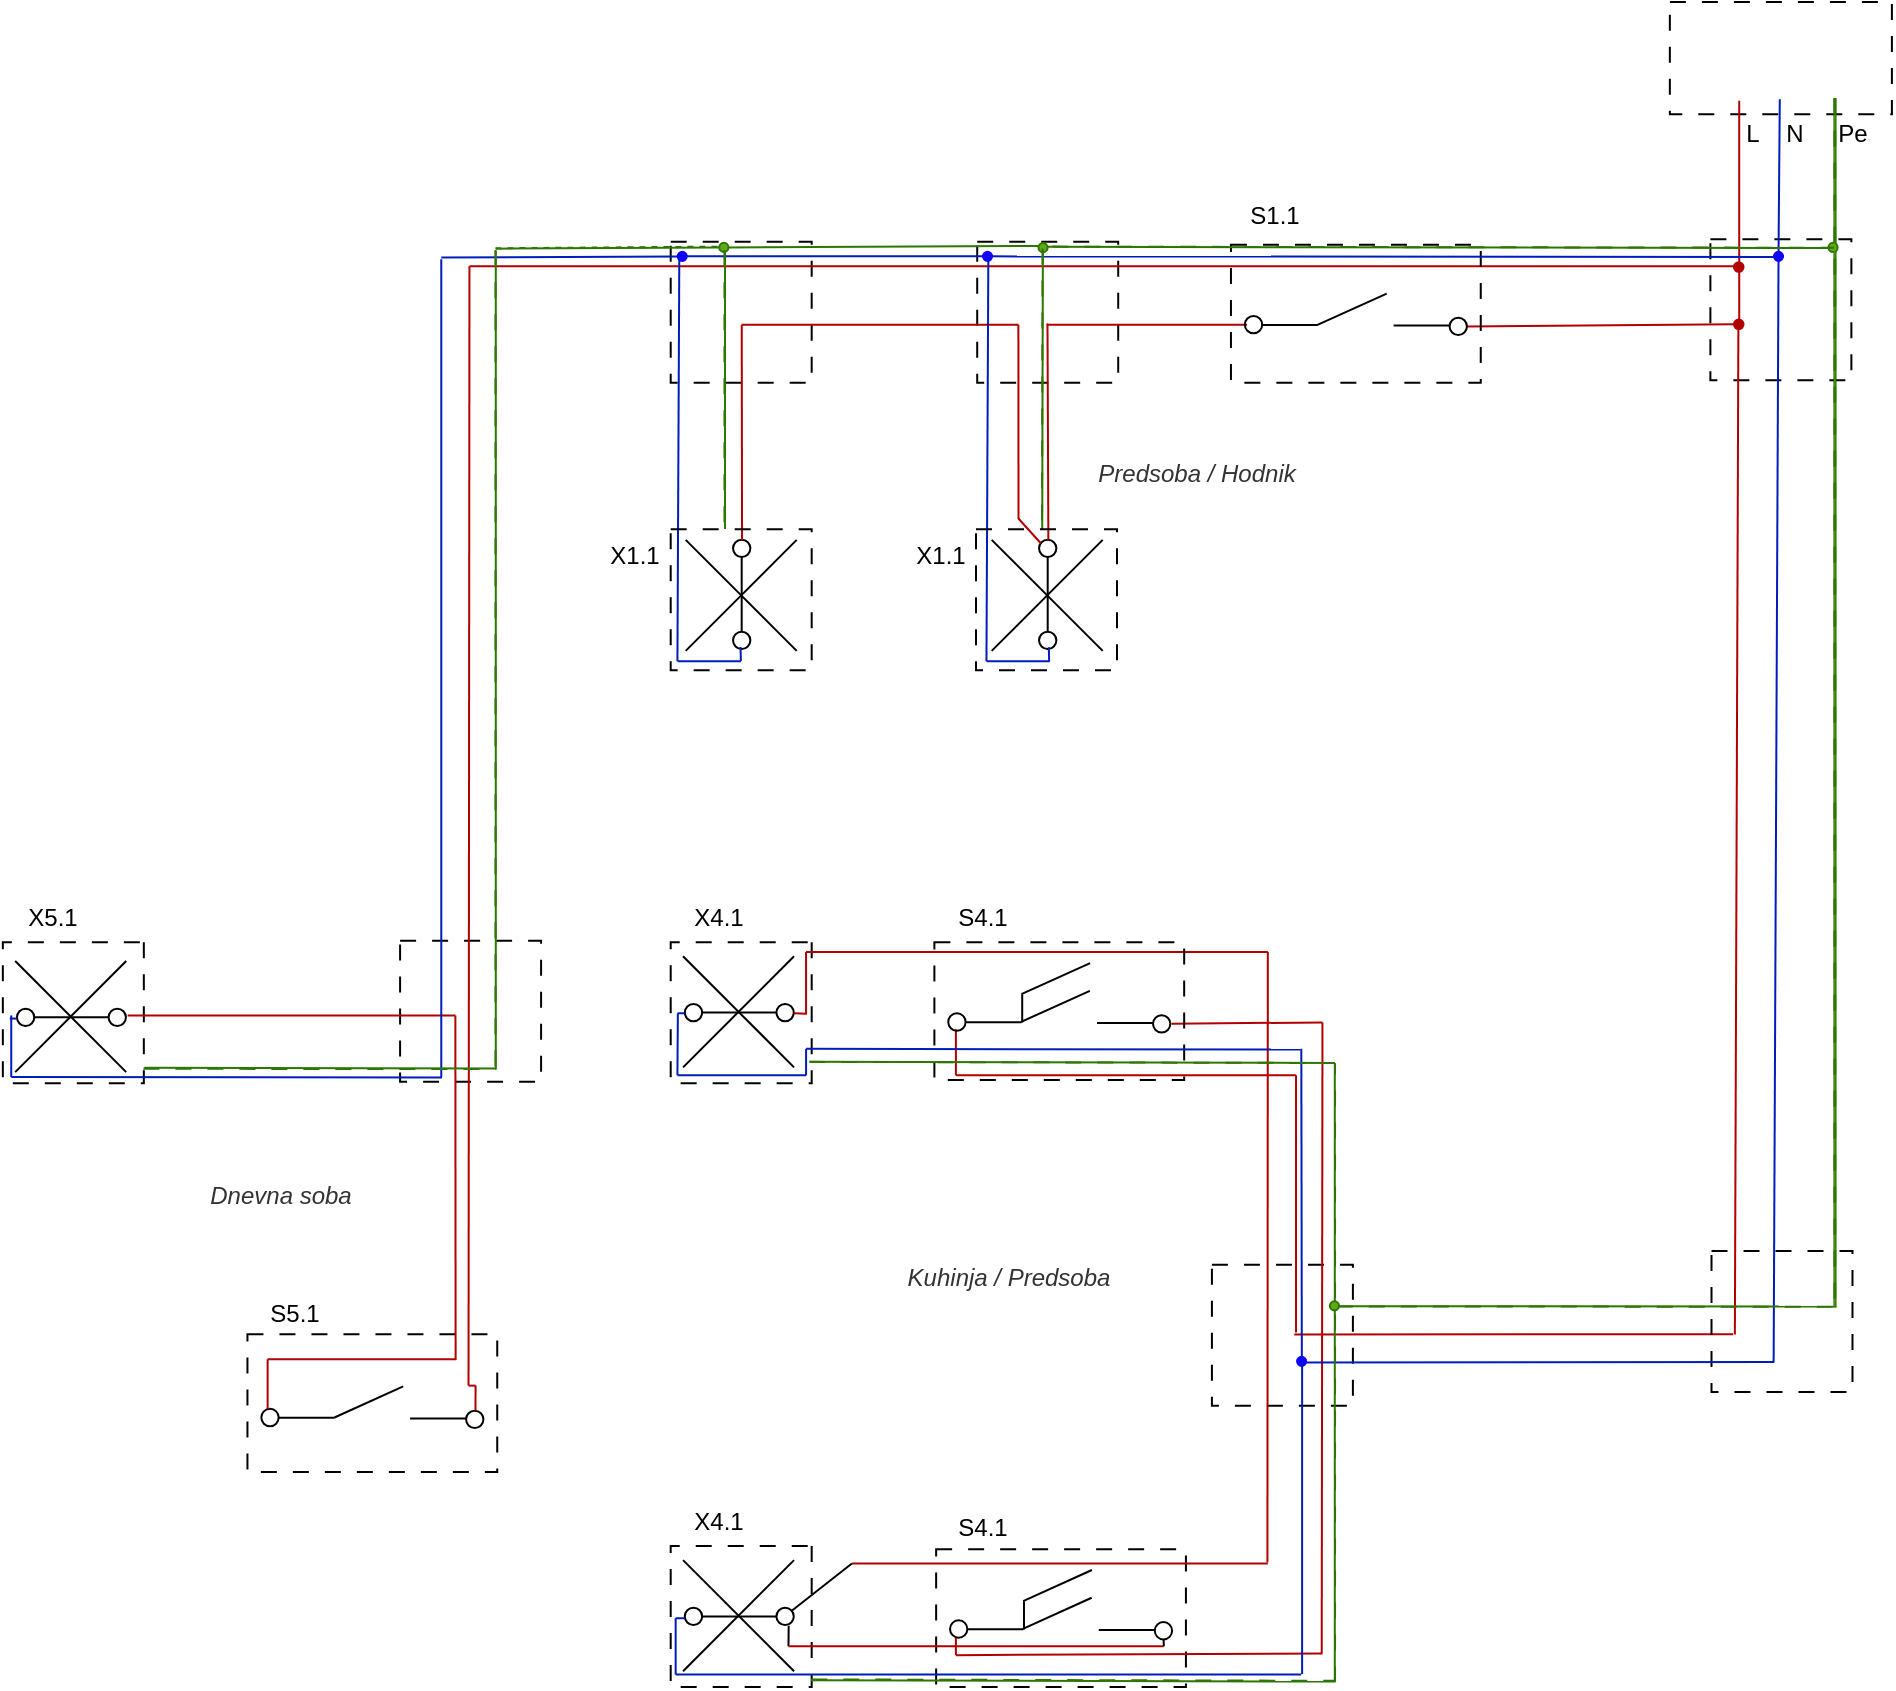 <mxfile version="26.0.15">
  <diagram name="Page-1" id="tku49OuCzhKwU1QaGcV9">
    <mxGraphModel dx="1106" dy="1225" grid="1" gridSize="3.937" guides="0" tooltips="1" connect="0" arrows="0" fold="1" page="1" pageScale="1" pageWidth="1100" pageHeight="850" math="0" shadow="0">
      <root>
        <mxCell id="0" />
        <mxCell id="1" parent="0" />
        <mxCell id="Q0ToRFjNjxQhwUI0wwYR-60" value="" style="group" vertex="1" connectable="0" parent="1">
          <mxGeometry x="1174.42" width="944.53" height="842.52" as="geometry" />
        </mxCell>
        <mxCell id="Q0ToRFjNjxQhwUI0wwYR-53" value="" style="group;fillColor=#60a917;fontColor=#ffffff;strokeColor=#2D7600;" vertex="1" connectable="0" parent="Q0ToRFjNjxQhwUI0wwYR-60">
          <mxGeometry x="915.892" y="48.573" width="0.349" height="603.526" as="geometry" />
        </mxCell>
        <mxCell id="hcu42MWMu21QGXRU8vSe-12" value="" style="whiteSpace=wrap;html=1;aspect=fixed;fillColor=none;dashed=1;dashPattern=8 8;" parent="Q0ToRFjNjxQhwUI0wwYR-60" vertex="1">
          <mxGeometry x="333.931" y="119.856" width="70.496" height="70.496" as="geometry" />
        </mxCell>
        <mxCell id="UphWNJ7Wmb9yZihCptqu-69" value="&lt;font&gt;&lt;i style=&quot;&quot;&gt;Predsoba / Hodnik&lt;/i&gt;&lt;/font&gt;" style="text;html=1;align=center;verticalAlign=middle;resizable=0;points=[];autosize=1;shadow=0;fillColor=none;fontColor=#333333;strokeColor=none;opacity=0;strokeOpacity=100;" parent="Q0ToRFjNjxQhwUI0wwYR-60" vertex="1">
          <mxGeometry x="535.152" y="222.037" width="122.047" height="27.559" as="geometry" />
        </mxCell>
        <mxCell id="UphWNJ7Wmb9yZihCptqu-70" value="&lt;i&gt;Kuhinja / Predsoba&lt;/i&gt;" style="text;html=1;align=center;verticalAlign=middle;resizable=0;points=[];autosize=1;shadow=0;fillColor=none;fontColor=#333333;strokeColor=none;opacity=0;strokeOpacity=100;" parent="Q0ToRFjNjxQhwUI0wwYR-60" vertex="1">
          <mxGeometry x="441.478" y="624.472" width="122.047" height="27.559" as="geometry" />
        </mxCell>
        <mxCell id="UphWNJ7Wmb9yZihCptqu-73" value="&lt;font&gt;&lt;i style=&quot;&quot;&gt;Dnevna soba&lt;/i&gt;&lt;/font&gt;" style="text;html=1;align=center;verticalAlign=middle;resizable=0;points=[];autosize=1;shadow=0;fillColor=none;fontColor=#333333;strokeColor=none;opacity=0;strokeOpacity=100;" parent="Q0ToRFjNjxQhwUI0wwYR-60" vertex="1">
          <mxGeometry x="91.086" y="582.845" width="94.488" height="27.559" as="geometry" />
        </mxCell>
        <mxCell id="UphWNJ7Wmb9yZihCptqu-76" value="X1.1" style="text;html=1;align=center;verticalAlign=middle;resizable=0;points=[];autosize=1;strokeColor=none;fillColor=none;" parent="Q0ToRFjNjxQhwUI0wwYR-60" vertex="1">
          <mxGeometry x="444.953" y="263.67" width="47.244" height="27.559" as="geometry" />
        </mxCell>
        <mxCell id="UphWNJ7Wmb9yZihCptqu-77" value="X1.1" style="text;html=1;align=center;verticalAlign=middle;resizable=0;points=[];autosize=1;strokeColor=none;fillColor=none;" parent="Q0ToRFjNjxQhwUI0wwYR-60" vertex="1">
          <mxGeometry x="292.3" y="263.668" width="47.244" height="27.559" as="geometry" />
        </mxCell>
        <mxCell id="UphWNJ7Wmb9yZihCptqu-81" value="S1.1" style="text;html=1;align=center;verticalAlign=middle;resizable=0;points=[];autosize=1;strokeColor=none;fillColor=none;" parent="Q0ToRFjNjxQhwUI0wwYR-60" vertex="1">
          <mxGeometry x="611.477" y="93.676" width="47.244" height="27.559" as="geometry" />
        </mxCell>
        <mxCell id="UphWNJ7Wmb9yZihCptqu-96" value="S4.1" style="text;html=1;align=center;verticalAlign=middle;resizable=0;points=[];autosize=1;strokeColor=none;fillColor=none;" parent="Q0ToRFjNjxQhwUI0wwYR-60" vertex="1">
          <mxGeometry x="465.763" y="749.372" width="47.244" height="27.559" as="geometry" />
        </mxCell>
        <mxCell id="UphWNJ7Wmb9yZihCptqu-97" value="S4.1" style="text;html=1;align=center;verticalAlign=middle;resizable=0;points=[];autosize=1;strokeColor=none;fillColor=none;" parent="Q0ToRFjNjxQhwUI0wwYR-60" vertex="1">
          <mxGeometry x="465.77" y="444.075" width="47.244" height="27.559" as="geometry" />
        </mxCell>
        <mxCell id="UphWNJ7Wmb9yZihCptqu-99" value="X4.1" style="text;html=1;align=center;verticalAlign=middle;resizable=0;points=[];autosize=1;strokeColor=none;fillColor=none;" parent="Q0ToRFjNjxQhwUI0wwYR-60" vertex="1">
          <mxGeometry x="333.93" y="745.904" width="47.244" height="27.559" as="geometry" />
        </mxCell>
        <mxCell id="UphWNJ7Wmb9yZihCptqu-100" value="S5.1" style="text;html=1;align=center;verticalAlign=middle;resizable=0;points=[];autosize=1;strokeColor=none;fillColor=none;" parent="Q0ToRFjNjxQhwUI0wwYR-60" vertex="1">
          <mxGeometry x="122.307" y="641.822" width="47.244" height="27.559" as="geometry" />
        </mxCell>
        <mxCell id="UphWNJ7Wmb9yZihCptqu-101" value="X5.1" style="text;html=1;align=center;verticalAlign=middle;resizable=0;points=[];autosize=1;strokeColor=none;fillColor=none;" parent="Q0ToRFjNjxQhwUI0wwYR-60" vertex="1">
          <mxGeometry x="0.884" y="444.076" width="47.244" height="27.559" as="geometry" />
        </mxCell>
        <mxCell id="UphWNJ7Wmb9yZihCptqu-102" value="X4.1" style="text;html=1;align=center;verticalAlign=middle;resizable=0;points=[];autosize=1;strokeColor=none;fillColor=none;" parent="Q0ToRFjNjxQhwUI0wwYR-60" vertex="1">
          <mxGeometry x="333.937" y="444.07" width="47.244" height="27.559" as="geometry" />
        </mxCell>
        <mxCell id="hcu42MWMu21QGXRU8vSe-1" value="" style="rounded=0;whiteSpace=wrap;html=1;fillColor=none;dashed=1;dashPattern=8 8;" parent="Q0ToRFjNjxQhwUI0wwYR-60" vertex="1">
          <mxGeometry x="833.507" width="111.023" height="56.168" as="geometry" />
        </mxCell>
        <mxCell id="hcu42MWMu21QGXRU8vSe-2" value="" style="endArrow=none;html=1;rounded=0;fillColor=#e51400;strokeColor=light-dark(#B20000,#FF1200);" parent="Q0ToRFjNjxQhwUI0wwYR-60" edge="1">
          <mxGeometry width="50" height="50" relative="1" as="geometry">
            <mxPoint x="868.2" y="161.966" as="sourcePoint" />
            <mxPoint x="868.192" y="49.409" as="targetPoint" />
          </mxGeometry>
        </mxCell>
        <mxCell id="hcu42MWMu21QGXRU8vSe-5" value="L" style="text;html=1;align=center;verticalAlign=middle;resizable=0;points=[];autosize=1;strokeColor=none;fillColor=none;" parent="Q0ToRFjNjxQhwUI0wwYR-60" vertex="1">
          <mxGeometry x="861.265" y="52.703" width="27.559" height="27.559" as="geometry" />
        </mxCell>
        <mxCell id="hcu42MWMu21QGXRU8vSe-6" value="N" style="text;html=1;align=center;verticalAlign=middle;resizable=0;points=[];autosize=1;strokeColor=none;fillColor=none;" parent="Q0ToRFjNjxQhwUI0wwYR-60" vertex="1">
          <mxGeometry x="879.495" y="52.705" width="31.496" height="27.559" as="geometry" />
        </mxCell>
        <mxCell id="hcu42MWMu21QGXRU8vSe-7" value="Pe" style="text;html=1;align=center;verticalAlign=middle;resizable=0;points=[];autosize=1;strokeColor=none;fillColor=none;" parent="Q0ToRFjNjxQhwUI0wwYR-60" vertex="1">
          <mxGeometry x="907.253" y="52.7" width="35.433" height="27.559" as="geometry" />
        </mxCell>
        <mxCell id="hcu42MWMu21QGXRU8vSe-9" value="" style="whiteSpace=wrap;html=1;aspect=fixed;fillColor=none;dashed=1;dashPattern=8 8;" parent="Q0ToRFjNjxQhwUI0wwYR-60" vertex="1">
          <mxGeometry x="853.775" y="118.672" width="70.496" height="70.496" as="geometry" />
        </mxCell>
        <mxCell id="hcu42MWMu21QGXRU8vSe-18" value="" style="endArrow=none;html=1;rounded=0;" parent="Q0ToRFjNjxQhwUI0wwYR-60" edge="1">
          <mxGeometry width="50" height="50" relative="1" as="geometry">
            <mxPoint x="494.418" y="324.44" as="sourcePoint" />
            <mxPoint x="549.934" y="268.924" as="targetPoint" />
          </mxGeometry>
        </mxCell>
        <mxCell id="hcu42MWMu21QGXRU8vSe-19" value="" style="endArrow=none;html=1;rounded=0;" parent="Q0ToRFjNjxQhwUI0wwYR-60" edge="1">
          <mxGeometry width="50" height="50" relative="1" as="geometry">
            <mxPoint x="549.934" y="324.44" as="sourcePoint" />
            <mxPoint x="494.418" y="268.924" as="targetPoint" />
          </mxGeometry>
        </mxCell>
        <mxCell id="hcu42MWMu21QGXRU8vSe-20" value="" style="endArrow=none;html=1;rounded=0;entryX=0.5;entryY=1;entryDx=0;entryDy=0;exitX=0.5;exitY=0;exitDx=0;exitDy=0;" parent="Q0ToRFjNjxQhwUI0wwYR-60" source="hcu42MWMu21QGXRU8vSe-22" target="hcu42MWMu21QGXRU8vSe-21" edge="1">
          <mxGeometry width="50" height="50" relative="1" as="geometry">
            <mxPoint x="522.617" y="310.341" as="sourcePoint" />
            <mxPoint x="522.617" y="283.023" as="targetPoint" />
          </mxGeometry>
        </mxCell>
        <mxCell id="hcu42MWMu21QGXRU8vSe-21" value="" style="ellipse;whiteSpace=wrap;html=1;aspect=fixed;fillColor=none;" parent="Q0ToRFjNjxQhwUI0wwYR-60" vertex="1">
          <mxGeometry x="518.096" y="268.827" width="8.671" height="8.671" as="geometry" />
        </mxCell>
        <mxCell id="hcu42MWMu21QGXRU8vSe-22" value="" style="ellipse;whiteSpace=wrap;html=1;aspect=fixed;fillColor=none;" parent="Q0ToRFjNjxQhwUI0wwYR-60" vertex="1">
          <mxGeometry x="518.094" y="314.841" width="8.671" height="8.671" as="geometry" />
        </mxCell>
        <mxCell id="hcu42MWMu21QGXRU8vSe-29" value="" style="whiteSpace=wrap;html=1;aspect=fixed;fillColor=none;dashed=1;dashPattern=8 8;" parent="Q0ToRFjNjxQhwUI0wwYR-60" vertex="1">
          <mxGeometry x="487.187" y="119.854" width="70.496" height="70.496" as="geometry" />
        </mxCell>
        <mxCell id="hcu42MWMu21QGXRU8vSe-38" value="" style="whiteSpace=wrap;html=1;aspect=fixed;fillColor=none;dashed=1;dashPattern=8 8;" parent="Q0ToRFjNjxQhwUI0wwYR-60" vertex="1">
          <mxGeometry x="198.629" y="469.332" width="70.496" height="70.496" as="geometry" />
        </mxCell>
        <mxCell id="hcu42MWMu21QGXRU8vSe-45" value="" style="group;rotation=90;" parent="Q0ToRFjNjxQhwUI0wwYR-60" vertex="1" connectable="0">
          <mxGeometry y="472.48" width="70.496" height="70.497" as="geometry" />
        </mxCell>
        <mxCell id="hcu42MWMu21QGXRU8vSe-40" value="" style="endArrow=none;html=1;rounded=0;" parent="hcu42MWMu21QGXRU8vSe-45" edge="1">
          <mxGeometry width="50" height="50" relative="1" as="geometry">
            <mxPoint x="6.168" y="7.05" as="sourcePoint" />
            <mxPoint x="61.684" y="62.566" as="targetPoint" />
          </mxGeometry>
        </mxCell>
        <mxCell id="hcu42MWMu21QGXRU8vSe-41" value="" style="endArrow=none;html=1;rounded=0;" parent="hcu42MWMu21QGXRU8vSe-45" edge="1">
          <mxGeometry width="50" height="50" relative="1" as="geometry">
            <mxPoint x="6.168" y="62.566" as="sourcePoint" />
            <mxPoint x="61.684" y="7.05" as="targetPoint" />
          </mxGeometry>
        </mxCell>
        <mxCell id="hcu42MWMu21QGXRU8vSe-42" value="" style="endArrow=none;html=1;rounded=0;entryX=0.5;entryY=1;entryDx=0;entryDy=0;exitX=0.5;exitY=0;exitDx=0;exitDy=0;" parent="hcu42MWMu21QGXRU8vSe-45" source="hcu42MWMu21QGXRU8vSe-44" target="hcu42MWMu21QGXRU8vSe-43" edge="1">
          <mxGeometry width="50" height="50" relative="1" as="geometry">
            <mxPoint x="20.268" y="35.248" as="sourcePoint" />
            <mxPoint x="47.585" y="35.248" as="targetPoint" />
          </mxGeometry>
        </mxCell>
        <mxCell id="hcu42MWMu21QGXRU8vSe-43" value="" style="ellipse;whiteSpace=wrap;html=1;aspect=fixed;fillColor=none;rotation=90;" parent="hcu42MWMu21QGXRU8vSe-45" vertex="1">
          <mxGeometry x="52.872" y="30.842" width="8.671" height="8.671" as="geometry" />
        </mxCell>
        <mxCell id="hcu42MWMu21QGXRU8vSe-44" value="" style="ellipse;whiteSpace=wrap;html=1;aspect=fixed;fillColor=none;rotation=90;" parent="hcu42MWMu21QGXRU8vSe-45" vertex="1">
          <mxGeometry x="7.05" y="30.842" width="8.671" height="8.671" as="geometry" />
        </mxCell>
        <mxCell id="lCl8G47YWIvdgwjFP-xm-49" value="" style="endArrow=none;html=1;rounded=0;fillColor=#0050ef;strokeColor=light-dark(#001DBC, #0026ff);" parent="hcu42MWMu21QGXRU8vSe-45" edge="1">
          <mxGeometry width="50" height="50" relative="1" as="geometry">
            <mxPoint x="6.993" y="35.8" as="sourcePoint" />
            <mxPoint x="3.468" y="35.8" as="targetPoint" />
          </mxGeometry>
        </mxCell>
        <mxCell id="hcu42MWMu21QGXRU8vSe-39" value="" style="whiteSpace=wrap;html=1;aspect=fixed;fillColor=none;dashed=1;dashPattern=8 8;rotation=90;" parent="hcu42MWMu21QGXRU8vSe-45" vertex="1">
          <mxGeometry y="-2.362" width="70.496" height="70.496" as="geometry" />
        </mxCell>
        <mxCell id="hcu42MWMu21QGXRU8vSe-47" value="" style="group" parent="Q0ToRFjNjxQhwUI0wwYR-60" vertex="1" connectable="0">
          <mxGeometry x="122.305" y="667.864" width="124.893" height="68.919" as="geometry" />
        </mxCell>
        <mxCell id="hcu42MWMu21QGXRU8vSe-49" value="" style="endArrow=none;html=1;rounded=0;" parent="hcu42MWMu21QGXRU8vSe-47" edge="1">
          <mxGeometry width="50" height="50" relative="1" as="geometry">
            <mxPoint x="15.386" y="40.033" as="sourcePoint" />
            <mxPoint x="43.584" y="40.033" as="targetPoint" />
          </mxGeometry>
        </mxCell>
        <mxCell id="hcu42MWMu21QGXRU8vSe-50" value="" style="endArrow=none;html=1;rounded=0;" parent="hcu42MWMu21QGXRU8vSe-47" edge="1">
          <mxGeometry width="50" height="50" relative="1" as="geometry">
            <mxPoint x="43.514" y="39.892" as="sourcePoint" />
            <mxPoint x="77.881" y="24.365" as="targetPoint" />
          </mxGeometry>
        </mxCell>
        <mxCell id="hcu42MWMu21QGXRU8vSe-51" value="" style="endArrow=none;html=1;rounded=0;" parent="hcu42MWMu21QGXRU8vSe-47" edge="1">
          <mxGeometry width="50" height="50" relative="1" as="geometry">
            <mxPoint x="81.306" y="40.374" as="sourcePoint" />
            <mxPoint x="109.504" y="40.374" as="targetPoint" />
          </mxGeometry>
        </mxCell>
        <mxCell id="hcu42MWMu21QGXRU8vSe-52" value="" style="ellipse;whiteSpace=wrap;html=1;aspect=fixed;fillColor=none;" parent="hcu42MWMu21QGXRU8vSe-47" vertex="1">
          <mxGeometry x="6.939" y="35.569" width="8.671" height="8.671" as="geometry" />
        </mxCell>
        <mxCell id="hcu42MWMu21QGXRU8vSe-53" value="" style="ellipse;whiteSpace=wrap;html=1;aspect=fixed;fillColor=none;" parent="hcu42MWMu21QGXRU8vSe-47" vertex="1">
          <mxGeometry x="109.314" y="36.448" width="8.671" height="8.671" as="geometry" />
        </mxCell>
        <mxCell id="hcu42MWMu21QGXRU8vSe-127" value="" style="endArrow=none;html=1;rounded=0;fillColor=#e51400;strokeColor=light-dark(#B20000,#FF1200);exitX=0.365;exitY=0.001;exitDx=0;exitDy=0;exitPerimeter=0;" parent="hcu42MWMu21QGXRU8vSe-47" source="hcu42MWMu21QGXRU8vSe-52" edge="1">
          <mxGeometry width="50" height="50" relative="1" as="geometry">
            <mxPoint x="11.227" y="35.566" as="sourcePoint" />
            <mxPoint x="10.084" y="10.727" as="targetPoint" />
          </mxGeometry>
        </mxCell>
        <mxCell id="hcu42MWMu21QGXRU8vSe-129" value="" style="endArrow=none;html=1;rounded=0;fillColor=#e51400;strokeColor=light-dark(#B20000,#FF1200);" parent="hcu42MWMu21QGXRU8vSe-47" edge="1">
          <mxGeometry width="50" height="50" relative="1" as="geometry">
            <mxPoint x="104.372" y="10.727" as="sourcePoint" />
            <mxPoint x="10.084" y="10.727" as="targetPoint" />
          </mxGeometry>
        </mxCell>
        <mxCell id="lCl8G47YWIvdgwjFP-xm-32" value="" style="rounded=0;whiteSpace=wrap;html=1;fillColor=none;dashed=1;dashPattern=8 8;" parent="hcu42MWMu21QGXRU8vSe-47" vertex="1">
          <mxGeometry y="-1.754" width="124.893" height="68.919" as="geometry" />
        </mxCell>
        <mxCell id="hcu42MWMu21QGXRU8vSe-58" value="" style="group" parent="Q0ToRFjNjxQhwUI0wwYR-60" vertex="1" connectable="0">
          <mxGeometry x="333.931" y="260.197" width="70.496" height="70.497" as="geometry" />
        </mxCell>
        <mxCell id="hcu42MWMu21QGXRU8vSe-24" value="" style="endArrow=none;html=1;rounded=0;" parent="hcu42MWMu21QGXRU8vSe-58" edge="1">
          <mxGeometry width="50" height="50" relative="1" as="geometry">
            <mxPoint x="7.49" y="64.24" as="sourcePoint" />
            <mxPoint x="63.006" y="8.724" as="targetPoint" />
          </mxGeometry>
        </mxCell>
        <mxCell id="hcu42MWMu21QGXRU8vSe-25" value="" style="endArrow=none;html=1;rounded=0;" parent="hcu42MWMu21QGXRU8vSe-58" edge="1">
          <mxGeometry width="50" height="50" relative="1" as="geometry">
            <mxPoint x="63.006" y="64.24" as="sourcePoint" />
            <mxPoint x="7.49" y="8.724" as="targetPoint" />
          </mxGeometry>
        </mxCell>
        <mxCell id="hcu42MWMu21QGXRU8vSe-26" value="" style="endArrow=none;html=1;rounded=0;entryX=0.5;entryY=1;entryDx=0;entryDy=0;exitX=0.5;exitY=0;exitDx=0;exitDy=0;" parent="hcu42MWMu21QGXRU8vSe-58" source="hcu42MWMu21QGXRU8vSe-28" target="hcu42MWMu21QGXRU8vSe-27" edge="1">
          <mxGeometry width="50" height="50" relative="1" as="geometry">
            <mxPoint x="35.689" y="50.141" as="sourcePoint" />
            <mxPoint x="35.689" y="22.823" as="targetPoint" />
          </mxGeometry>
        </mxCell>
        <mxCell id="hcu42MWMu21QGXRU8vSe-27" value="" style="ellipse;whiteSpace=wrap;html=1;aspect=fixed;fillColor=none;" parent="hcu42MWMu21QGXRU8vSe-58" vertex="1">
          <mxGeometry x="31.168" y="8.627" width="8.671" height="8.671" as="geometry" />
        </mxCell>
        <mxCell id="hcu42MWMu21QGXRU8vSe-28" value="" style="ellipse;whiteSpace=wrap;html=1;aspect=fixed;fillColor=none;" parent="hcu42MWMu21QGXRU8vSe-58" vertex="1">
          <mxGeometry x="31.165" y="54.641" width="8.671" height="8.671" as="geometry" />
        </mxCell>
        <mxCell id="lCl8G47YWIvdgwjFP-xm-42" value="" style="endArrow=none;html=1;rounded=0;fillColor=#0050ef;strokeColor=light-dark(#001DBC, #0026ff);" parent="hcu42MWMu21QGXRU8vSe-58" edge="1">
          <mxGeometry width="50" height="50" relative="1" as="geometry">
            <mxPoint x="3.475" y="69.389" as="sourcePoint" />
            <mxPoint x="35.086" y="69.374" as="targetPoint" />
          </mxGeometry>
        </mxCell>
        <mxCell id="hcu42MWMu21QGXRU8vSe-59" value="" style="group;rotation=90;" parent="Q0ToRFjNjxQhwUI0wwYR-60" vertex="1" connectable="0">
          <mxGeometry x="333.929" y="470.107" width="70.496" height="70.497" as="geometry" />
        </mxCell>
        <mxCell id="hcu42MWMu21QGXRU8vSe-60" value="" style="whiteSpace=wrap;html=1;aspect=fixed;fillColor=none;dashed=1;dashPattern=8 8;rotation=90;" parent="hcu42MWMu21QGXRU8vSe-59" vertex="1">
          <mxGeometry width="70.496" height="70.496" as="geometry" />
        </mxCell>
        <mxCell id="hcu42MWMu21QGXRU8vSe-61" value="" style="endArrow=none;html=1;rounded=0;" parent="hcu42MWMu21QGXRU8vSe-59" edge="1">
          <mxGeometry width="50" height="50" relative="1" as="geometry">
            <mxPoint x="6.168" y="7.05" as="sourcePoint" />
            <mxPoint x="61.684" y="62.566" as="targetPoint" />
          </mxGeometry>
        </mxCell>
        <mxCell id="hcu42MWMu21QGXRU8vSe-62" value="" style="endArrow=none;html=1;rounded=0;" parent="hcu42MWMu21QGXRU8vSe-59" edge="1">
          <mxGeometry width="50" height="50" relative="1" as="geometry">
            <mxPoint x="6.168" y="62.566" as="sourcePoint" />
            <mxPoint x="61.684" y="7.05" as="targetPoint" />
          </mxGeometry>
        </mxCell>
        <mxCell id="hcu42MWMu21QGXRU8vSe-63" value="" style="endArrow=none;html=1;rounded=0;entryX=0.5;entryY=1;entryDx=0;entryDy=0;exitX=0.5;exitY=0;exitDx=0;exitDy=0;" parent="hcu42MWMu21QGXRU8vSe-59" source="hcu42MWMu21QGXRU8vSe-65" target="hcu42MWMu21QGXRU8vSe-64" edge="1">
          <mxGeometry width="50" height="50" relative="1" as="geometry">
            <mxPoint x="20.268" y="35.248" as="sourcePoint" />
            <mxPoint x="47.585" y="35.248" as="targetPoint" />
          </mxGeometry>
        </mxCell>
        <mxCell id="hcu42MWMu21QGXRU8vSe-64" value="" style="ellipse;whiteSpace=wrap;html=1;aspect=fixed;fillColor=none;rotation=90;" parent="hcu42MWMu21QGXRU8vSe-59" vertex="1">
          <mxGeometry x="52.872" y="30.842" width="8.671" height="8.671" as="geometry" />
        </mxCell>
        <mxCell id="hcu42MWMu21QGXRU8vSe-65" value="" style="ellipse;whiteSpace=wrap;html=1;aspect=fixed;fillColor=none;rotation=90;" parent="hcu42MWMu21QGXRU8vSe-59" vertex="1">
          <mxGeometry x="7.05" y="30.842" width="8.671" height="8.671" as="geometry" />
        </mxCell>
        <mxCell id="Fz9z0r6cJ-fJ6sOU5ffp-49" value="" style="endArrow=none;html=1;rounded=0;fillColor=#e51400;strokeColor=light-dark(#B20000,#FF1200);" parent="hcu42MWMu21QGXRU8vSe-59" edge="1">
          <mxGeometry width="50" height="50" relative="1" as="geometry">
            <mxPoint x="67.682" y="35.923" as="sourcePoint" />
            <mxPoint x="67.693" y="4.863" as="targetPoint" />
          </mxGeometry>
        </mxCell>
        <mxCell id="lCl8G47YWIvdgwjFP-xm-1" value="" style="endArrow=none;html=1;rounded=0;fillColor=#e51400;strokeColor=light-dark(#B20000,#FF1200);" parent="hcu42MWMu21QGXRU8vSe-59" edge="1">
          <mxGeometry width="50" height="50" relative="1" as="geometry">
            <mxPoint x="61.569" y="35.529" as="sourcePoint" />
            <mxPoint x="68.134" y="35.706" as="targetPoint" />
          </mxGeometry>
        </mxCell>
        <mxCell id="lCl8G47YWIvdgwjFP-xm-23" value="" style="endArrow=none;html=1;rounded=0;fillColor=#0050ef;strokeColor=light-dark(#001DBC, #0026ff);" parent="hcu42MWMu21QGXRU8vSe-59" edge="1">
          <mxGeometry width="50" height="50" relative="1" as="geometry">
            <mxPoint x="6.996" y="35.529" as="sourcePoint" />
            <mxPoint x="3.471" y="35.529" as="targetPoint" />
          </mxGeometry>
        </mxCell>
        <mxCell id="hcu42MWMu21QGXRU8vSe-66" value="" style="group;rotation=90;" parent="Q0ToRFjNjxQhwUI0wwYR-60" vertex="1" connectable="0">
          <mxGeometry x="333.926" y="772.023" width="70.496" height="70.497" as="geometry" />
        </mxCell>
        <mxCell id="hcu42MWMu21QGXRU8vSe-67" value="" style="whiteSpace=wrap;html=1;aspect=fixed;fillColor=none;dashed=1;dashPattern=8 8;rotation=90;" parent="hcu42MWMu21QGXRU8vSe-66" vertex="1">
          <mxGeometry width="70.496" height="70.496" as="geometry" />
        </mxCell>
        <mxCell id="hcu42MWMu21QGXRU8vSe-68" value="" style="endArrow=none;html=1;rounded=0;" parent="hcu42MWMu21QGXRU8vSe-66" edge="1">
          <mxGeometry width="50" height="50" relative="1" as="geometry">
            <mxPoint x="6.168" y="7.05" as="sourcePoint" />
            <mxPoint x="61.684" y="62.566" as="targetPoint" />
          </mxGeometry>
        </mxCell>
        <mxCell id="hcu42MWMu21QGXRU8vSe-69" value="" style="endArrow=none;html=1;rounded=0;" parent="hcu42MWMu21QGXRU8vSe-66" edge="1">
          <mxGeometry width="50" height="50" relative="1" as="geometry">
            <mxPoint x="6.168" y="62.566" as="sourcePoint" />
            <mxPoint x="61.684" y="7.05" as="targetPoint" />
          </mxGeometry>
        </mxCell>
        <mxCell id="hcu42MWMu21QGXRU8vSe-70" value="" style="endArrow=none;html=1;rounded=0;entryX=0.5;entryY=1;entryDx=0;entryDy=0;exitX=0.5;exitY=0;exitDx=0;exitDy=0;" parent="hcu42MWMu21QGXRU8vSe-66" source="hcu42MWMu21QGXRU8vSe-72" target="hcu42MWMu21QGXRU8vSe-71" edge="1">
          <mxGeometry width="50" height="50" relative="1" as="geometry">
            <mxPoint x="20.268" y="35.248" as="sourcePoint" />
            <mxPoint x="47.585" y="35.248" as="targetPoint" />
          </mxGeometry>
        </mxCell>
        <mxCell id="hcu42MWMu21QGXRU8vSe-71" value="" style="ellipse;whiteSpace=wrap;html=1;aspect=fixed;fillColor=none;rotation=90;" parent="hcu42MWMu21QGXRU8vSe-66" vertex="1">
          <mxGeometry x="52.872" y="30.842" width="8.671" height="8.671" as="geometry" />
        </mxCell>
        <mxCell id="hcu42MWMu21QGXRU8vSe-72" value="" style="ellipse;whiteSpace=wrap;html=1;aspect=fixed;fillColor=none;rotation=90;" parent="hcu42MWMu21QGXRU8vSe-66" vertex="1">
          <mxGeometry x="7.05" y="30.842" width="8.671" height="8.671" as="geometry" />
        </mxCell>
        <mxCell id="Fz9z0r6cJ-fJ6sOU5ffp-27" value="" style="endArrow=none;html=1;rounded=0;strokeColor=light-dark(#000000,#FF0000);" parent="hcu42MWMu21QGXRU8vSe-66" edge="1">
          <mxGeometry width="50" height="50" relative="1" as="geometry">
            <mxPoint x="60.69" y="32.201" as="sourcePoint" />
            <mxPoint x="90.607" y="8.726" as="targetPoint" />
          </mxGeometry>
        </mxCell>
        <mxCell id="Fz9z0r6cJ-fJ6sOU5ffp-45" value="" style="endArrow=none;html=1;rounded=0;strokeColor=light-dark(#000000,#FF0000);" parent="hcu42MWMu21QGXRU8vSe-66" edge="1">
          <mxGeometry width="50" height="50" relative="1" as="geometry">
            <mxPoint x="58.884" y="50.142" as="sourcePoint" />
            <mxPoint x="58.998" y="39.797" as="targetPoint" />
          </mxGeometry>
        </mxCell>
        <mxCell id="lCl8G47YWIvdgwjFP-xm-12" value="" style="endArrow=none;html=1;rounded=0;fillColor=#0050ef;strokeColor=light-dark(#001DBC, #0026ff);exitX=0.603;exitY=1.021;exitDx=0;exitDy=0;exitPerimeter=0;" parent="hcu42MWMu21QGXRU8vSe-66" source="hcu42MWMu21QGXRU8vSe-72" edge="1">
          <mxGeometry width="50" height="50" relative="1" as="geometry">
            <mxPoint x="6.012" y="36.043" as="sourcePoint" />
            <mxPoint x="2.487" y="36.043" as="targetPoint" />
          </mxGeometry>
        </mxCell>
        <mxCell id="hcu42MWMu21QGXRU8vSe-100" value="" style="whiteSpace=wrap;html=1;aspect=fixed;fillColor=none;dashed=1;dashPattern=8 8;" parent="Q0ToRFjNjxQhwUI0wwYR-60" vertex="1">
          <mxGeometry x="604.54" y="631.415" width="70.496" height="70.496" as="geometry" />
        </mxCell>
        <mxCell id="hcu42MWMu21QGXRU8vSe-102" value="" style="endArrow=none;html=1;rounded=0;fillColor=#e51400;strokeColor=light-dark(#B20000,#FF1200);exitX=1;exitY=0.5;exitDx=0;exitDy=0;" parent="Q0ToRFjNjxQhwUI0wwYR-60" source="Fz9z0r6cJ-fJ6sOU5ffp-14" edge="1">
          <mxGeometry width="50" height="50" relative="1" as="geometry">
            <mxPoint x="732.047" y="162.213" as="sourcePoint" />
            <mxPoint x="867.548" y="161.34" as="targetPoint" />
          </mxGeometry>
        </mxCell>
        <mxCell id="hcu42MWMu21QGXRU8vSe-103" value="" style="endArrow=none;html=1;rounded=0;fillColor=#e51400;strokeColor=light-dark(#B20000,#FF1200);" parent="Q0ToRFjNjxQhwUI0wwYR-60" edge="1">
          <mxGeometry width="50" height="50" relative="1" as="geometry">
            <mxPoint x="521.879" y="161.323" as="sourcePoint" />
            <mxPoint x="622.078" y="161.346" as="targetPoint" />
          </mxGeometry>
        </mxCell>
        <mxCell id="hcu42MWMu21QGXRU8vSe-105" value="" style="endArrow=none;html=1;rounded=0;fillColor=#e51400;strokeColor=light-dark(#B20000,#FF1200);" parent="Q0ToRFjNjxQhwUI0wwYR-60" edge="1">
          <mxGeometry width="50" height="50" relative="1" as="geometry">
            <mxPoint x="522.76" y="268.83" as="sourcePoint" />
            <mxPoint x="522.326" y="160.738" as="targetPoint" />
          </mxGeometry>
        </mxCell>
        <mxCell id="hcu42MWMu21QGXRU8vSe-108" value="" style="endArrow=none;html=1;rounded=0;fillColor=#e51400;strokeColor=light-dark(#B20000,#FF1200);" parent="Q0ToRFjNjxQhwUI0wwYR-60" edge="1">
          <mxGeometry width="50" height="50" relative="1" as="geometry">
            <mxPoint x="518.98" y="270.645" as="sourcePoint" />
            <mxPoint x="507.78" y="258.255" as="targetPoint" />
          </mxGeometry>
        </mxCell>
        <mxCell id="hcu42MWMu21QGXRU8vSe-109" value="" style="endArrow=none;html=1;rounded=0;fillColor=#e51400;strokeColor=light-dark(#B20000,#FF1200);" parent="Q0ToRFjNjxQhwUI0wwYR-60" edge="1">
          <mxGeometry width="50" height="50" relative="1" as="geometry">
            <mxPoint x="507.83" y="258.473" as="sourcePoint" />
            <mxPoint x="507.78" y="161.323" as="targetPoint" />
          </mxGeometry>
        </mxCell>
        <mxCell id="hcu42MWMu21QGXRU8vSe-111" value="" style="endArrow=none;html=1;rounded=0;fillColor=#e51400;strokeColor=light-dark(#B20000,#FF1200);" parent="Q0ToRFjNjxQhwUI0wwYR-60" edge="1">
          <mxGeometry width="50" height="50" relative="1" as="geometry">
            <mxPoint x="369.431" y="161.323" as="sourcePoint" />
            <mxPoint x="507.78" y="161.323" as="targetPoint" />
          </mxGeometry>
        </mxCell>
        <mxCell id="hcu42MWMu21QGXRU8vSe-112" value="" style="endArrow=none;html=1;rounded=0;fillColor=#e51400;strokeColor=light-dark(#B20000,#FF1200);" parent="Q0ToRFjNjxQhwUI0wwYR-60" edge="1">
          <mxGeometry width="50" height="50" relative="1" as="geometry">
            <mxPoint x="369.431" y="161.323" as="sourcePoint" />
            <mxPoint x="369.431" y="161.323" as="targetPoint" />
          </mxGeometry>
        </mxCell>
        <mxCell id="hcu42MWMu21QGXRU8vSe-114" value="" style="endArrow=none;html=1;rounded=0;fillColor=#e51400;strokeColor=light-dark(#B20000,#FF1200);entryX=0.501;entryY=0.54;entryDx=0;entryDy=0;entryPerimeter=0;" parent="Q0ToRFjNjxQhwUI0wwYR-60" edge="1">
          <mxGeometry width="50" height="50" relative="1" as="geometry">
            <mxPoint x="369.611" y="269.124" as="sourcePoint" />
            <mxPoint x="369.441" y="161.342" as="targetPoint" />
          </mxGeometry>
        </mxCell>
        <mxCell id="hcu42MWMu21QGXRU8vSe-116" value="" style="endArrow=none;html=1;rounded=0;fillColor=#e51400;strokeColor=light-dark(#B20000,#FF1200);" parent="Q0ToRFjNjxQhwUI0wwYR-60" edge="1">
          <mxGeometry width="50" height="50" relative="1" as="geometry">
            <mxPoint x="233.312" y="132.181" as="sourcePoint" />
            <mxPoint x="867.777" y="132.181" as="targetPoint" />
          </mxGeometry>
        </mxCell>
        <mxCell id="hcu42MWMu21QGXRU8vSe-117" value="" style="endArrow=none;html=1;rounded=0;fillColor=#e51400;strokeColor=light-dark(#B20000,#FF1200);" parent="Q0ToRFjNjxQhwUI0wwYR-60" edge="1">
          <mxGeometry width="50" height="50" relative="1" as="geometry">
            <mxPoint x="232.845" y="691.809" as="sourcePoint" />
            <mxPoint x="233.312" y="132.181" as="targetPoint" />
          </mxGeometry>
        </mxCell>
        <mxCell id="hcu42MWMu21QGXRU8vSe-119" value="" style="endArrow=none;html=1;rounded=0;fillColor=#e51400;strokeColor=light-dark(#B20000,#FF1200);" parent="Q0ToRFjNjxQhwUI0wwYR-60" edge="1">
          <mxGeometry width="50" height="50" relative="1" as="geometry">
            <mxPoint x="232.845" y="691.809" as="sourcePoint" />
            <mxPoint x="236.37" y="691.809" as="targetPoint" />
          </mxGeometry>
        </mxCell>
        <mxCell id="hcu42MWMu21QGXRU8vSe-121" value="" style="endArrow=none;html=1;rounded=0;fillColor=#e51400;strokeColor=light-dark(#B20000,#FF1200);exitX=0.542;exitY=0.006;exitDx=0;exitDy=0;exitPerimeter=0;" parent="Q0ToRFjNjxQhwUI0wwYR-60" source="hcu42MWMu21QGXRU8vSe-53" edge="1">
          <mxGeometry width="50" height="50" relative="1" as="geometry">
            <mxPoint x="236.37" y="702.383" as="sourcePoint" />
            <mxPoint x="236.37" y="691.809" as="targetPoint" />
          </mxGeometry>
        </mxCell>
        <mxCell id="hcu42MWMu21QGXRU8vSe-130" value="" style="endArrow=none;html=1;rounded=0;fillColor=#e51400;strokeColor=light-dark(#B20000,#FF1200);" parent="Q0ToRFjNjxQhwUI0wwYR-60" edge="1">
          <mxGeometry width="50" height="50" relative="1" as="geometry">
            <mxPoint x="226.383" y="678.835" as="sourcePoint" />
            <mxPoint x="226.263" y="506.694" as="targetPoint" />
          </mxGeometry>
        </mxCell>
        <mxCell id="Fz9z0r6cJ-fJ6sOU5ffp-4" value="" style="endArrow=none;html=1;rounded=0;fillColor=#e51400;strokeColor=light-dark(#B20000,#FF1200);exitX=0.5;exitY=0;exitDx=0;exitDy=0;" parent="Q0ToRFjNjxQhwUI0wwYR-60" edge="1">
          <mxGeometry width="50" height="50" relative="1" as="geometry">
            <mxPoint x="62.424" y="506.777" as="sourcePoint" />
            <mxPoint x="226.263" y="506.694" as="targetPoint" />
          </mxGeometry>
        </mxCell>
        <mxCell id="Fz9z0r6cJ-fJ6sOU5ffp-7" value="" style="endArrow=none;html=1;rounded=0;fillColor=#e51400;strokeColor=light-dark(#B20000,#FF1200);" parent="Q0ToRFjNjxQhwUI0wwYR-60" edge="1">
          <mxGeometry width="50" height="50" relative="1" as="geometry">
            <mxPoint x="866.015" y="666.192" as="sourcePoint" />
            <mxPoint x="867.777" y="161.261" as="targetPoint" />
          </mxGeometry>
        </mxCell>
        <mxCell id="Fz9z0r6cJ-fJ6sOU5ffp-8" value="" style="endArrow=none;html=1;rounded=0;fillColor=#e51400;strokeColor=light-dark(#B20000,#FF1200);" parent="Q0ToRFjNjxQhwUI0wwYR-60" edge="1">
          <mxGeometry width="50" height="50" relative="1" as="geometry">
            <mxPoint x="645.715" y="666.192" as="sourcePoint" />
            <mxPoint x="865.19" y="666.108" as="targetPoint" />
          </mxGeometry>
        </mxCell>
        <mxCell id="Fz9z0r6cJ-fJ6sOU5ffp-12" value="" style="whiteSpace=wrap;html=1;aspect=fixed;fillColor=none;dashed=1;dashPattern=8 8;" parent="Q0ToRFjNjxQhwUI0wwYR-60" vertex="1">
          <mxGeometry x="854.329" y="624.475" width="70.496" height="70.496" as="geometry" />
        </mxCell>
        <mxCell id="Fz9z0r6cJ-fJ6sOU5ffp-15" value="" style="endArrow=none;html=1;rounded=0;fillColor=#e51400;strokeColor=light-dark(#B20000,#FF1200);exitX=1;exitY=0.5;exitDx=0;exitDy=0;" parent="Q0ToRFjNjxQhwUI0wwYR-60" target="Fz9z0r6cJ-fJ6sOU5ffp-14" edge="1">
          <mxGeometry width="50" height="50" relative="1" as="geometry">
            <mxPoint x="732.047" y="162.213" as="sourcePoint" />
            <mxPoint x="867.548" y="161.34" as="targetPoint" />
          </mxGeometry>
        </mxCell>
        <mxCell id="Fz9z0r6cJ-fJ6sOU5ffp-14" value="" style="ellipse;whiteSpace=wrap;html=1;aspect=fixed;fillColor=light-dark(#B20000,#FF1200);strokeColor=light-dark(#B20000,#FF1200);" parent="Q0ToRFjNjxQhwUI0wwYR-60" vertex="1">
          <mxGeometry x="865.563" y="158.756" width="4.785" height="4.785" as="geometry" />
        </mxCell>
        <mxCell id="Fz9z0r6cJ-fJ6sOU5ffp-17" value="" style="endArrow=none;html=1;rounded=0;fillColor=#e51400;strokeColor=light-dark(#B20000,#FF1200);" parent="Q0ToRFjNjxQhwUI0wwYR-60" edge="1">
          <mxGeometry width="50" height="50" relative="1" as="geometry">
            <mxPoint x="646.596" y="665.311" as="sourcePoint" />
            <mxPoint x="646.596" y="536.655" as="targetPoint" />
          </mxGeometry>
        </mxCell>
        <mxCell id="Fz9z0r6cJ-fJ6sOU5ffp-18" value="" style="endArrow=none;html=1;rounded=0;fillColor=#e51400;strokeColor=light-dark(#B20000,#FF1200);" parent="Q0ToRFjNjxQhwUI0wwYR-60" edge="1">
          <mxGeometry width="50" height="50" relative="1" as="geometry">
            <mxPoint x="476.524" y="536.655" as="sourcePoint" />
            <mxPoint x="646.596" y="536.655" as="targetPoint" />
          </mxGeometry>
        </mxCell>
        <mxCell id="Fz9z0r6cJ-fJ6sOU5ffp-19" value="" style="endArrow=none;html=1;rounded=0;fillColor=#e51400;strokeColor=light-dark(#B20000,#FF1200);" parent="Q0ToRFjNjxQhwUI0wwYR-60" edge="1">
          <mxGeometry width="50" height="50" relative="1" as="geometry">
            <mxPoint x="476.524" y="536.655" as="sourcePoint" />
            <mxPoint x="476.524" y="513.744" as="targetPoint" />
          </mxGeometry>
        </mxCell>
        <mxCell id="Fz9z0r6cJ-fJ6sOU5ffp-21" value="" style="endArrow=none;html=1;rounded=0;fillColor=#e51400;strokeColor=light-dark(#B20000,#FF1200);exitX=0.476;exitY=0.253;exitDx=0;exitDy=0;exitPerimeter=0;" parent="Q0ToRFjNjxQhwUI0wwYR-60" edge="1">
          <mxGeometry width="50" height="50" relative="1" as="geometry">
            <mxPoint x="659.44" y="825.572" as="sourcePoint" />
            <mxPoint x="659.814" y="510.219" as="targetPoint" />
          </mxGeometry>
        </mxCell>
        <mxCell id="Fz9z0r6cJ-fJ6sOU5ffp-23" value="" style="endArrow=none;html=1;rounded=0;fillColor=#e51400;strokeColor=light-dark(#B20000,#FF1200);" parent="Q0ToRFjNjxQhwUI0wwYR-60" edge="1">
          <mxGeometry width="50" height="50" relative="1" as="geometry">
            <mxPoint x="476.524" y="826.572" as="sourcePoint" />
            <mxPoint x="476.524" y="817.76" as="targetPoint" />
          </mxGeometry>
        </mxCell>
        <mxCell id="Fz9z0r6cJ-fJ6sOU5ffp-24" value="" style="endArrow=none;html=1;rounded=0;fillColor=#e51400;strokeColor=light-dark(#B20000,#FF1200);" parent="Q0ToRFjNjxQhwUI0wwYR-60" edge="1">
          <mxGeometry width="50" height="50" relative="1" as="geometry">
            <mxPoint x="584.319" y="510.868" as="sourcePoint" />
            <mxPoint x="659.814" y="510.219" as="targetPoint" />
          </mxGeometry>
        </mxCell>
        <mxCell id="hcu42MWMu21QGXRU8vSe-76" value="" style="endArrow=none;html=1;rounded=0;" parent="Q0ToRFjNjxQhwUI0wwYR-60" edge="1">
          <mxGeometry width="50" height="50" relative="1" as="geometry">
            <mxPoint x="482.035" y="813.631" as="sourcePoint" />
            <mxPoint x="510.233" y="813.631" as="targetPoint" />
          </mxGeometry>
        </mxCell>
        <mxCell id="hcu42MWMu21QGXRU8vSe-77" value="" style="endArrow=none;html=1;rounded=0;" parent="Q0ToRFjNjxQhwUI0wwYR-60" edge="1">
          <mxGeometry width="50" height="50" relative="1" as="geometry">
            <mxPoint x="510.163" y="799.54" as="sourcePoint" />
            <mxPoint x="544.53" y="784.013" as="targetPoint" />
          </mxGeometry>
        </mxCell>
        <mxCell id="hcu42MWMu21QGXRU8vSe-78" value="" style="endArrow=none;html=1;rounded=0;" parent="Q0ToRFjNjxQhwUI0wwYR-60" edge="1">
          <mxGeometry width="50" height="50" relative="1" as="geometry">
            <mxPoint x="547.955" y="813.972" as="sourcePoint" />
            <mxPoint x="576.153" y="813.972" as="targetPoint" />
          </mxGeometry>
        </mxCell>
        <mxCell id="hcu42MWMu21QGXRU8vSe-79" value="" style="ellipse;whiteSpace=wrap;html=1;aspect=fixed;fillColor=none;" parent="Q0ToRFjNjxQhwUI0wwYR-60" vertex="1">
          <mxGeometry x="473.588" y="809.166" width="8.671" height="8.671" as="geometry" />
        </mxCell>
        <mxCell id="hcu42MWMu21QGXRU8vSe-80" value="" style="ellipse;whiteSpace=wrap;html=1;aspect=fixed;fillColor=none;" parent="Q0ToRFjNjxQhwUI0wwYR-60" vertex="1">
          <mxGeometry x="575.963" y="810.045" width="8.671" height="8.671" as="geometry" />
        </mxCell>
        <mxCell id="hcu42MWMu21QGXRU8vSe-81" value="" style="endArrow=none;html=1;rounded=0;" parent="Q0ToRFjNjxQhwUI0wwYR-60" edge="1">
          <mxGeometry width="50" height="50" relative="1" as="geometry">
            <mxPoint x="510.037" y="813.416" as="sourcePoint" />
            <mxPoint x="544.404" y="797.89" as="targetPoint" />
          </mxGeometry>
        </mxCell>
        <mxCell id="hcu42MWMu21QGXRU8vSe-82" value="" style="endArrow=none;html=1;rounded=0;" parent="Q0ToRFjNjxQhwUI0wwYR-60" edge="1">
          <mxGeometry width="50" height="50" relative="1" as="geometry">
            <mxPoint x="510.565" y="813.75" as="sourcePoint" />
            <mxPoint x="510.565" y="799.651" as="targetPoint" />
          </mxGeometry>
        </mxCell>
        <mxCell id="hcu42MWMu21QGXRU8vSe-84" value="" style="rounded=0;whiteSpace=wrap;html=1;fillColor=none;dashed=1;dashPattern=8 8;" parent="Q0ToRFjNjxQhwUI0wwYR-60" vertex="1">
          <mxGeometry x="466.652" y="773.6" width="124.893" height="68.919" as="geometry" />
        </mxCell>
        <mxCell id="Fz9z0r6cJ-fJ6sOU5ffp-22" value="" style="endArrow=none;html=1;rounded=0;fillColor=#e51400;strokeColor=light-dark(#B20000,#FF1200);" parent="Q0ToRFjNjxQhwUI0wwYR-60" edge="1">
          <mxGeometry width="50" height="50" relative="1" as="geometry">
            <mxPoint x="476.521" y="826.578" as="sourcePoint" />
            <mxPoint x="659.814" y="825.691" as="targetPoint" />
          </mxGeometry>
        </mxCell>
        <mxCell id="Fz9z0r6cJ-fJ6sOU5ffp-40" value="" style="endArrow=none;html=1;rounded=0;fillColor=#e51400;strokeColor=light-dark(#B20000,#FF1200);" parent="Q0ToRFjNjxQhwUI0wwYR-60" edge="1">
          <mxGeometry width="50" height="50" relative="1" as="geometry">
            <mxPoint x="424.533" y="780.749" as="sourcePoint" />
            <mxPoint x="632.497" y="780.749" as="targetPoint" />
          </mxGeometry>
        </mxCell>
        <mxCell id="Fz9z0r6cJ-fJ6sOU5ffp-43" value="" style="endArrow=none;html=1;rounded=0;fillColor=#e51400;strokeColor=light-dark(#B20000,#FF1200);exitX=0.476;exitY=0.253;exitDx=0;exitDy=0;exitPerimeter=0;" parent="Q0ToRFjNjxQhwUI0wwYR-60" edge="1">
          <mxGeometry width="50" height="50" relative="1" as="geometry">
            <mxPoint x="632.296" y="780.24" as="sourcePoint" />
            <mxPoint x="632.497" y="474.97" as="targetPoint" />
          </mxGeometry>
        </mxCell>
        <mxCell id="Fz9z0r6cJ-fJ6sOU5ffp-44" value="" style="endArrow=none;html=1;rounded=0;fillColor=#e51400;strokeColor=light-dark(#B20000,#FF1200);" parent="Q0ToRFjNjxQhwUI0wwYR-60" edge="1">
          <mxGeometry width="50" height="50" relative="1" as="geometry">
            <mxPoint x="392.81" y="822.166" as="sourcePoint" />
            <mxPoint x="580.506" y="822.166" as="targetPoint" />
          </mxGeometry>
        </mxCell>
        <mxCell id="Fz9z0r6cJ-fJ6sOU5ffp-47" value="" style="endArrow=none;html=1;rounded=0;strokeColor=light-dark(#000000,#FF0000);" parent="Q0ToRFjNjxQhwUI0wwYR-60" edge="1">
          <mxGeometry width="50" height="50" relative="1" as="geometry">
            <mxPoint x="580.506" y="822.166" as="sourcePoint" />
            <mxPoint x="580.371" y="818.753" as="targetPoint" />
          </mxGeometry>
        </mxCell>
        <mxCell id="Fz9z0r6cJ-fJ6sOU5ffp-48" value="" style="endArrow=none;html=1;rounded=0;fillColor=#e51400;strokeColor=light-dark(#B20000,#FF1200);" parent="Q0ToRFjNjxQhwUI0wwYR-60" edge="1">
          <mxGeometry width="50" height="50" relative="1" as="geometry">
            <mxPoint x="401.622" y="474.97" as="sourcePoint" />
            <mxPoint x="632.497" y="474.97" as="targetPoint" />
          </mxGeometry>
        </mxCell>
        <mxCell id="lCl8G47YWIvdgwjFP-xm-2" value="" style="endArrow=none;html=1;rounded=0;fillColor=#0050ef;strokeColor=light-dark(#001DBC, #0026ff);" parent="Q0ToRFjNjxQhwUI0wwYR-60" source="lCl8G47YWIvdgwjFP-xm-33" edge="1">
          <mxGeometry width="50" height="50" relative="1" as="geometry">
            <mxPoint x="885.401" y="680.292" as="sourcePoint" />
            <mxPoint x="888.474" y="48.569" as="targetPoint" />
          </mxGeometry>
        </mxCell>
        <mxCell id="lCl8G47YWIvdgwjFP-xm-6" value="" style="endArrow=none;html=1;rounded=0;fillColor=#0050ef;strokeColor=light-dark(#001DBC, #0026ff);" parent="Q0ToRFjNjxQhwUI0wwYR-60" edge="1">
          <mxGeometry width="50" height="50" relative="1" as="geometry">
            <mxPoint x="649.239" y="680.292" as="sourcePoint" />
            <mxPoint x="885.578" y="679.984" as="targetPoint" />
          </mxGeometry>
        </mxCell>
        <mxCell id="lCl8G47YWIvdgwjFP-xm-7" value="" style="endArrow=none;html=1;rounded=0;fillColor=#0050ef;strokeColor=light-dark(#001DBC, #0026ff);" parent="Q0ToRFjNjxQhwUI0wwYR-60" edge="1">
          <mxGeometry width="50" height="50" relative="1" as="geometry">
            <mxPoint x="338.228" y="128.365" as="sourcePoint" />
            <mxPoint x="337.294" y="329.571" as="targetPoint" />
          </mxGeometry>
        </mxCell>
        <mxCell id="lCl8G47YWIvdgwjFP-xm-9" value="" style="endArrow=none;html=1;rounded=0;fillColor=#0050ef;strokeColor=light-dark(#001DBC, #0026ff);" parent="Q0ToRFjNjxQhwUI0wwYR-60" edge="1">
          <mxGeometry width="50" height="50" relative="1" as="geometry">
            <mxPoint x="336.413" y="836.265" as="sourcePoint" />
            <mxPoint x="649.239" y="836.265" as="targetPoint" />
          </mxGeometry>
        </mxCell>
        <mxCell id="lCl8G47YWIvdgwjFP-xm-11" value="" style="endArrow=none;html=1;rounded=0;fillColor=#0050ef;strokeColor=light-dark(#001DBC, #0026ff);" parent="Q0ToRFjNjxQhwUI0wwYR-60" edge="1">
          <mxGeometry width="50" height="50" relative="1" as="geometry">
            <mxPoint x="336.413" y="808.067" as="sourcePoint" />
            <mxPoint x="336.413" y="836.265" as="targetPoint" />
          </mxGeometry>
        </mxCell>
        <mxCell id="lCl8G47YWIvdgwjFP-xm-14" value="" style="endArrow=none;html=1;rounded=0;fillColor=#0050ef;strokeColor=light-dark(#001DBC, #0026ff);entryX=0.523;entryY=0.518;entryDx=0;entryDy=0;entryPerimeter=0;" parent="Q0ToRFjNjxQhwUI0wwYR-60" target="lCl8G47YWIvdgwjFP-xm-20" edge="1">
          <mxGeometry width="50" height="50" relative="1" as="geometry">
            <mxPoint x="649.239" y="523.437" as="sourcePoint" />
            <mxPoint x="649.642" y="679.84" as="targetPoint" />
          </mxGeometry>
        </mxCell>
        <mxCell id="hcu42MWMu21QGXRU8vSe-91" value="" style="endArrow=none;html=1;rounded=0;" parent="Q0ToRFjNjxQhwUI0wwYR-60" edge="1">
          <mxGeometry width="50" height="50" relative="1" as="geometry">
            <mxPoint x="481.151" y="510.149" as="sourcePoint" />
            <mxPoint x="509.349" y="510.149" as="targetPoint" />
          </mxGeometry>
        </mxCell>
        <mxCell id="hcu42MWMu21QGXRU8vSe-92" value="" style="endArrow=none;html=1;rounded=0;" parent="Q0ToRFjNjxQhwUI0wwYR-60" edge="1">
          <mxGeometry width="50" height="50" relative="1" as="geometry">
            <mxPoint x="509.279" y="496.059" as="sourcePoint" />
            <mxPoint x="543.646" y="480.532" as="targetPoint" />
          </mxGeometry>
        </mxCell>
        <mxCell id="hcu42MWMu21QGXRU8vSe-93" value="" style="endArrow=none;html=1;rounded=0;" parent="Q0ToRFjNjxQhwUI0wwYR-60" edge="1">
          <mxGeometry width="50" height="50" relative="1" as="geometry">
            <mxPoint x="547.071" y="510.49" as="sourcePoint" />
            <mxPoint x="575.27" y="510.49" as="targetPoint" />
          </mxGeometry>
        </mxCell>
        <mxCell id="hcu42MWMu21QGXRU8vSe-94" value="" style="ellipse;whiteSpace=wrap;html=1;aspect=fixed;fillColor=none;" parent="Q0ToRFjNjxQhwUI0wwYR-60" vertex="1">
          <mxGeometry x="472.704" y="505.685" width="8.671" height="8.671" as="geometry" />
        </mxCell>
        <mxCell id="hcu42MWMu21QGXRU8vSe-95" value="" style="ellipse;whiteSpace=wrap;html=1;aspect=fixed;fillColor=none;" parent="Q0ToRFjNjxQhwUI0wwYR-60" vertex="1">
          <mxGeometry x="575.079" y="506.563" width="8.671" height="8.671" as="geometry" />
        </mxCell>
        <mxCell id="hcu42MWMu21QGXRU8vSe-96" value="" style="endArrow=none;html=1;rounded=0;" parent="Q0ToRFjNjxQhwUI0wwYR-60" edge="1">
          <mxGeometry width="50" height="50" relative="1" as="geometry">
            <mxPoint x="509.153" y="509.935" as="sourcePoint" />
            <mxPoint x="543.52" y="494.408" as="targetPoint" />
          </mxGeometry>
        </mxCell>
        <mxCell id="hcu42MWMu21QGXRU8vSe-97" value="" style="endArrow=none;html=1;rounded=0;" parent="Q0ToRFjNjxQhwUI0wwYR-60" edge="1">
          <mxGeometry width="50" height="50" relative="1" as="geometry">
            <mxPoint x="509.681" y="510.269" as="sourcePoint" />
            <mxPoint x="509.681" y="496.17" as="targetPoint" />
          </mxGeometry>
        </mxCell>
        <mxCell id="lCl8G47YWIvdgwjFP-xm-19" value="" style="endArrow=none;html=1;rounded=0;fillColor=#0050ef;strokeColor=light-dark(#001DBC, #0026ff);" parent="Q0ToRFjNjxQhwUI0wwYR-60" edge="1">
          <mxGeometry width="50" height="50" relative="1" as="geometry">
            <mxPoint x="401.622" y="523.437" as="sourcePoint" />
            <mxPoint x="401.622" y="536.655" as="targetPoint" />
          </mxGeometry>
        </mxCell>
        <mxCell id="lCl8G47YWIvdgwjFP-xm-20" value="" style="ellipse;whiteSpace=wrap;html=1;aspect=fixed;strokeColor=light-dark(#1000FF,#1000FF);fillColor=light-dark(#1000FF,#1000FF);" parent="Q0ToRFjNjxQhwUI0wwYR-60" vertex="1">
          <mxGeometry x="647.104" y="677.399" width="4.573" height="4.573" as="geometry" />
        </mxCell>
        <mxCell id="lCl8G47YWIvdgwjFP-xm-21" value="" style="endArrow=none;html=1;rounded=0;fillColor=#0050ef;strokeColor=light-dark(#001DBC, #0026ff);" parent="Q0ToRFjNjxQhwUI0wwYR-60" edge="1">
          <mxGeometry width="50" height="50" relative="1" as="geometry">
            <mxPoint x="337.294" y="536.655" as="sourcePoint" />
            <mxPoint x="401.622" y="536.655" as="targetPoint" />
          </mxGeometry>
        </mxCell>
        <mxCell id="lCl8G47YWIvdgwjFP-xm-22" value="" style="endArrow=none;html=1;rounded=0;fillColor=#0050ef;strokeColor=light-dark(#001DBC, #0026ff);" parent="Q0ToRFjNjxQhwUI0wwYR-60" edge="1">
          <mxGeometry width="50" height="50" relative="1" as="geometry">
            <mxPoint x="337.512" y="505.643" as="sourcePoint" />
            <mxPoint x="337.294" y="536.655" as="targetPoint" />
          </mxGeometry>
        </mxCell>
        <mxCell id="lCl8G47YWIvdgwjFP-xm-24" value="" style="ellipse;whiteSpace=wrap;html=1;aspect=fixed;fillColor=light-dark(#B20000,#FF1200);strokeColor=light-dark(#B20000,#FF1200);" parent="Q0ToRFjNjxQhwUI0wwYR-60" vertex="1">
          <mxGeometry x="865.56" y="130.131" width="4.785" height="4.785" as="geometry" />
        </mxCell>
        <mxCell id="hcu42MWMu21QGXRU8vSe-10" value="" style="rounded=0;whiteSpace=wrap;html=1;fillColor=none;dashed=1;dashPattern=8 8;" parent="Q0ToRFjNjxQhwUI0wwYR-60" vertex="1">
          <mxGeometry x="614.062" y="121.43" width="124.893" height="68.919" as="geometry" />
        </mxCell>
        <mxCell id="hcu42MWMu21QGXRU8vSe-30" value="" style="endArrow=none;html=1;rounded=0;" parent="Q0ToRFjNjxQhwUI0wwYR-60" edge="1">
          <mxGeometry width="50" height="50" relative="1" as="geometry">
            <mxPoint x="629.448" y="161.464" as="sourcePoint" />
            <mxPoint x="657.646" y="161.464" as="targetPoint" />
          </mxGeometry>
        </mxCell>
        <mxCell id="hcu42MWMu21QGXRU8vSe-31" value="" style="endArrow=none;html=1;rounded=0;" parent="Q0ToRFjNjxQhwUI0wwYR-60" edge="1">
          <mxGeometry width="50" height="50" relative="1" as="geometry">
            <mxPoint x="657.576" y="161.323" as="sourcePoint" />
            <mxPoint x="691.942" y="145.796" as="targetPoint" />
          </mxGeometry>
        </mxCell>
        <mxCell id="hcu42MWMu21QGXRU8vSe-32" value="" style="endArrow=none;html=1;rounded=0;" parent="Q0ToRFjNjxQhwUI0wwYR-60" edge="1">
          <mxGeometry width="50" height="50" relative="1" as="geometry">
            <mxPoint x="695.368" y="161.805" as="sourcePoint" />
            <mxPoint x="723.566" y="161.805" as="targetPoint" />
          </mxGeometry>
        </mxCell>
        <mxCell id="hcu42MWMu21QGXRU8vSe-36" value="" style="ellipse;whiteSpace=wrap;html=1;aspect=fixed;fillColor=none;" parent="Q0ToRFjNjxQhwUI0wwYR-60" vertex="1">
          <mxGeometry x="621.0" y="156.999" width="8.671" height="8.671" as="geometry" />
        </mxCell>
        <mxCell id="hcu42MWMu21QGXRU8vSe-37" value="" style="ellipse;whiteSpace=wrap;html=1;aspect=fixed;fillColor=none;" parent="Q0ToRFjNjxQhwUI0wwYR-60" vertex="1">
          <mxGeometry x="723.376" y="157.878" width="8.671" height="8.671" as="geometry" />
        </mxCell>
        <mxCell id="lCl8G47YWIvdgwjFP-xm-34" value="" style="endArrow=none;html=1;rounded=0;fillColor=#0050ef;strokeColor=light-dark(#001DBC, #0026ff);" parent="Q0ToRFjNjxQhwUI0wwYR-60" target="lCl8G47YWIvdgwjFP-xm-33" edge="1">
          <mxGeometry width="50" height="50" relative="1" as="geometry">
            <mxPoint x="885.401" y="680.292" as="sourcePoint" />
            <mxPoint x="888.474" y="48.569" as="targetPoint" />
          </mxGeometry>
        </mxCell>
        <mxCell id="lCl8G47YWIvdgwjFP-xm-33" value="" style="ellipse;whiteSpace=wrap;html=1;aspect=fixed;strokeColor=light-dark(#1000FF,#1000FF);fillColor=light-dark(#1000FF,#1000FF);" parent="Q0ToRFjNjxQhwUI0wwYR-60" vertex="1">
          <mxGeometry x="885.555" y="124.897" width="4.573" height="4.573" as="geometry" />
        </mxCell>
        <mxCell id="lCl8G47YWIvdgwjFP-xm-35" value="" style="endArrow=none;html=1;rounded=0;fillColor=#0050ef;strokeColor=light-dark(#001DBC, #0026ff);" parent="Q0ToRFjNjxQhwUI0wwYR-60" source="lCl8G47YWIvdgwjFP-xm-36" edge="1">
          <mxGeometry width="50" height="50" relative="1" as="geometry">
            <mxPoint x="219.213" y="127.775" as="sourcePoint" />
            <mxPoint x="885.981" y="127.482" as="targetPoint" />
          </mxGeometry>
        </mxCell>
        <mxCell id="lCl8G47YWIvdgwjFP-xm-37" value="" style="endArrow=none;html=1;rounded=0;fillColor=#0050ef;strokeColor=light-dark(#001DBC, #0026ff);" parent="Q0ToRFjNjxQhwUI0wwYR-60" source="lCl8G47YWIvdgwjFP-xm-38" target="lCl8G47YWIvdgwjFP-xm-36" edge="1">
          <mxGeometry width="50" height="50" relative="1" as="geometry">
            <mxPoint x="219.213" y="127.775" as="sourcePoint" />
            <mxPoint x="885.981" y="127.482" as="targetPoint" />
          </mxGeometry>
        </mxCell>
        <mxCell id="lCl8G47YWIvdgwjFP-xm-36" value="" style="ellipse;whiteSpace=wrap;html=1;aspect=fixed;strokeColor=light-dark(#1000FF,#1000FF);fillColor=light-dark(#1000FF,#1000FF);" parent="Q0ToRFjNjxQhwUI0wwYR-60" vertex="1">
          <mxGeometry x="490.051" y="124.894" width="4.573" height="4.573" as="geometry" />
        </mxCell>
        <mxCell id="lCl8G47YWIvdgwjFP-xm-39" value="" style="endArrow=none;html=1;rounded=0;fillColor=#0050ef;strokeColor=light-dark(#001DBC, #0026ff);" parent="Q0ToRFjNjxQhwUI0wwYR-60" target="lCl8G47YWIvdgwjFP-xm-38" edge="1">
          <mxGeometry width="50" height="50" relative="1" as="geometry">
            <mxPoint x="219.213" y="127.775" as="sourcePoint" />
            <mxPoint x="493.267" y="126.894" as="targetPoint" />
          </mxGeometry>
        </mxCell>
        <mxCell id="lCl8G47YWIvdgwjFP-xm-38" value="" style="ellipse;whiteSpace=wrap;html=1;aspect=fixed;strokeColor=light-dark(#1000FF,#1000FF);fillColor=light-dark(#1000FF,#1000FF);" parent="Q0ToRFjNjxQhwUI0wwYR-60" vertex="1">
          <mxGeometry x="337.407" y="124.892" width="4.573" height="4.573" as="geometry" />
        </mxCell>
        <mxCell id="lCl8G47YWIvdgwjFP-xm-40" value="" style="endArrow=none;html=1;rounded=0;fillColor=#0050ef;strokeColor=light-dark(#001DBC, #0026ff);" parent="Q0ToRFjNjxQhwUI0wwYR-60" edge="1">
          <mxGeometry width="50" height="50" relative="1" as="geometry">
            <mxPoint x="649.642" y="679.981" as="sourcePoint" />
            <mxPoint x="649.642" y="835.954" as="targetPoint" />
          </mxGeometry>
        </mxCell>
        <mxCell id="lCl8G47YWIvdgwjFP-xm-41" value="" style="endArrow=none;html=1;rounded=0;fillColor=#0050ef;strokeColor=light-dark(#001DBC, #0026ff);" parent="Q0ToRFjNjxQhwUI0wwYR-60" edge="1">
          <mxGeometry width="50" height="50" relative="1" as="geometry">
            <mxPoint x="492.744" y="128.363" as="sourcePoint" />
            <mxPoint x="491.81" y="329.569" as="targetPoint" />
          </mxGeometry>
        </mxCell>
        <mxCell id="lCl8G47YWIvdgwjFP-xm-43" value="" style="endArrow=none;html=1;rounded=0;fillColor=#0050ef;strokeColor=light-dark(#001DBC, #0026ff);" parent="Q0ToRFjNjxQhwUI0wwYR-60" edge="1">
          <mxGeometry width="50" height="50" relative="1" as="geometry">
            <mxPoint x="491.816" y="329.601" as="sourcePoint" />
            <mxPoint x="523.428" y="329.586" as="targetPoint" />
          </mxGeometry>
        </mxCell>
        <mxCell id="lCl8G47YWIvdgwjFP-xm-44" value="" style="endArrow=none;html=1;rounded=0;fillColor=#0050ef;strokeColor=light-dark(#001DBC, #0026ff);" parent="Q0ToRFjNjxQhwUI0wwYR-60" edge="1">
          <mxGeometry width="50" height="50" relative="1" as="geometry">
            <mxPoint x="368.845" y="322.534" as="sourcePoint" />
            <mxPoint x="369.017" y="329.571" as="targetPoint" />
          </mxGeometry>
        </mxCell>
        <mxCell id="lCl8G47YWIvdgwjFP-xm-45" value="" style="endArrow=none;html=1;rounded=0;fillColor=#0050ef;strokeColor=light-dark(#001DBC, #0026ff);" parent="Q0ToRFjNjxQhwUI0wwYR-60" edge="1">
          <mxGeometry width="50" height="50" relative="1" as="geometry">
            <mxPoint x="522.982" y="322.646" as="sourcePoint" />
            <mxPoint x="523.154" y="329.683" as="targetPoint" />
          </mxGeometry>
        </mxCell>
        <mxCell id="lCl8G47YWIvdgwjFP-xm-46" value="" style="endArrow=none;html=1;rounded=0;fillColor=#0050ef;strokeColor=light-dark(#001DBC, #0026ff);" parent="Q0ToRFjNjxQhwUI0wwYR-60" edge="1">
          <mxGeometry width="50" height="50" relative="1" as="geometry">
            <mxPoint x="219.213" y="128.656" as="sourcePoint" />
            <mxPoint x="219.213" y="537.536" as="targetPoint" />
          </mxGeometry>
        </mxCell>
        <mxCell id="lCl8G47YWIvdgwjFP-xm-47" value="" style="endArrow=none;html=1;rounded=0;fillColor=#0050ef;strokeColor=light-dark(#001DBC, #0026ff);" parent="Q0ToRFjNjxQhwUI0wwYR-60" edge="1">
          <mxGeometry width="50" height="50" relative="1" as="geometry">
            <mxPoint x="4.2" y="537.536" as="sourcePoint" />
            <mxPoint x="219.572" y="537.745" as="targetPoint" />
          </mxGeometry>
        </mxCell>
        <mxCell id="lCl8G47YWIvdgwjFP-xm-48" value="" style="endArrow=none;html=1;rounded=0;fillColor=#0050ef;strokeColor=light-dark(#001DBC, #0026ff);" parent="Q0ToRFjNjxQhwUI0wwYR-60" edge="1">
          <mxGeometry width="50" height="50" relative="1" as="geometry">
            <mxPoint x="4.2" y="537.536" as="sourcePoint" />
            <mxPoint x="4.2" y="506.694" as="targetPoint" />
          </mxGeometry>
        </mxCell>
        <mxCell id="lCl8G47YWIvdgwjFP-xm-53" value="" style="group;fillColor=#60a917;fontColor=#ffffff;strokeColor=#2D7600;" parent="Q0ToRFjNjxQhwUI0wwYR-60" vertex="1" connectable="0">
          <mxGeometry x="915.894" y="48.567" width="0.349" height="603.526" as="geometry" />
        </mxCell>
        <mxCell id="Q0ToRFjNjxQhwUI0wwYR-9" value="" style="endArrow=none;html=1;rounded=0;fillColor=#60a917;strokeColor=#2D7600;" edge="1" parent="Q0ToRFjNjxQhwUI0wwYR-60">
          <mxGeometry width="50" height="50" relative="1" as="geometry">
            <mxPoint x="666.863" y="652.093" as="sourcePoint" />
            <mxPoint x="916.799" y="652.235" as="targetPoint" />
          </mxGeometry>
        </mxCell>
        <mxCell id="Q0ToRFjNjxQhwUI0wwYR-14" value="" style="endArrow=none;html=1;rounded=0;fillColor=#60a917;strokeColor=#2D7600;" edge="1" parent="Q0ToRFjNjxQhwUI0wwYR-60">
          <mxGeometry width="50" height="50" relative="1" as="geometry">
            <mxPoint x="665.982" y="839.79" as="sourcePoint" />
            <mxPoint x="665.982" y="530.486" as="targetPoint" />
          </mxGeometry>
        </mxCell>
        <mxCell id="Q0ToRFjNjxQhwUI0wwYR-15" value="" style="endArrow=none;html=1;rounded=0;exitX=0.951;exitY=-0.007;exitDx=0;exitDy=0;exitPerimeter=0;fillColor=#60a917;strokeColor=#2D7600;" edge="1" parent="Q0ToRFjNjxQhwUI0wwYR-60">
          <mxGeometry width="50" height="50" relative="1" as="geometry">
            <mxPoint x="404.034" y="839.066" as="sourcePoint" />
            <mxPoint x="665.982" y="839.79" as="targetPoint" />
          </mxGeometry>
        </mxCell>
        <mxCell id="Q0ToRFjNjxQhwUI0wwYR-33" value="" style="endArrow=none;html=1;rounded=0;fillColor=#60a917;strokeColor=#2D7600;" edge="1" parent="Q0ToRFjNjxQhwUI0wwYR-60">
          <mxGeometry width="50" height="50" relative="1" as="geometry">
            <mxPoint x="361.084" y="123.904" as="sourcePoint" />
            <mxPoint x="361.086" y="263.481" as="targetPoint" />
          </mxGeometry>
        </mxCell>
        <mxCell id="Q0ToRFjNjxQhwUI0wwYR-35" value="" style="endArrow=none;html=1;rounded=0;fillColor=#60a917;strokeColor=#2D7600;" edge="1" parent="Q0ToRFjNjxQhwUI0wwYR-60">
          <mxGeometry width="50" height="50" relative="1" as="geometry">
            <mxPoint x="522.291" y="122.432" as="sourcePoint" />
            <mxPoint x="913.243" y="123.021" as="targetPoint" />
          </mxGeometry>
        </mxCell>
        <mxCell id="Q0ToRFjNjxQhwUI0wwYR-34" value="" style="ellipse;whiteSpace=wrap;html=1;aspect=fixed;strokeColor=#2D7600;fillColor=#60a917;fontColor=#ffffff;" vertex="1" parent="Q0ToRFjNjxQhwUI0wwYR-60">
          <mxGeometry x="912.816" y="120.435" width="4.573" height="4.573" as="geometry" />
        </mxCell>
        <mxCell id="Q0ToRFjNjxQhwUI0wwYR-36" value="" style="endArrow=none;html=1;rounded=0;fillColor=#60a917;strokeColor=#2D7600;entryX=0.53;entryY=0.309;entryDx=0;entryDy=0;entryPerimeter=0;" edge="1" parent="Q0ToRFjNjxQhwUI0wwYR-60" source="Q0ToRFjNjxQhwUI0wwYR-38" target="Q0ToRFjNjxQhwUI0wwYR-42">
          <mxGeometry width="50" height="50" relative="1" as="geometry">
            <mxPoint x="246.475" y="123.313" as="sourcePoint" />
            <mxPoint x="517.004" y="122.432" as="targetPoint" />
          </mxGeometry>
        </mxCell>
        <mxCell id="Q0ToRFjNjxQhwUI0wwYR-37" value="" style="endArrow=none;html=1;rounded=0;fillColor=#60a917;strokeColor=#2D7600;" edge="1" parent="Q0ToRFjNjxQhwUI0wwYR-60" target="Q0ToRFjNjxQhwUI0wwYR-38">
          <mxGeometry width="50" height="50" relative="1" as="geometry">
            <mxPoint x="246.475" y="123.313" as="sourcePoint" />
            <mxPoint x="520.528" y="122.432" as="targetPoint" />
          </mxGeometry>
        </mxCell>
        <mxCell id="Q0ToRFjNjxQhwUI0wwYR-38" value="" style="ellipse;whiteSpace=wrap;html=1;aspect=fixed;strokeColor=#2D7600;fillColor=#60a917;fontColor=#ffffff;" vertex="1" parent="Q0ToRFjNjxQhwUI0wwYR-60">
          <mxGeometry x="358.218" y="120.43" width="4.573" height="4.573" as="geometry" />
        </mxCell>
        <mxCell id="Q0ToRFjNjxQhwUI0wwYR-39" value="" style="endArrow=none;html=1;rounded=0;fillColor=#60a917;strokeColor=#2D7600;" edge="1" parent="Q0ToRFjNjxQhwUI0wwYR-60">
          <mxGeometry width="50" height="50" relative="1" as="geometry">
            <mxPoint x="520.006" y="123.901" as="sourcePoint" />
            <mxPoint x="519.703" y="263.481" as="targetPoint" />
          </mxGeometry>
        </mxCell>
        <mxCell id="Q0ToRFjNjxQhwUI0wwYR-40" value="" style="endArrow=none;html=1;rounded=0;fillColor=#60a917;strokeColor=#2D7600;" edge="1" parent="Q0ToRFjNjxQhwUI0wwYR-60">
          <mxGeometry width="50" height="50" relative="1" as="geometry">
            <mxPoint x="246.475" y="124.195" as="sourcePoint" />
            <mxPoint x="246.475" y="533.075" as="targetPoint" />
          </mxGeometry>
        </mxCell>
        <mxCell id="Q0ToRFjNjxQhwUI0wwYR-41" value="" style="endArrow=none;html=1;rounded=0;fillColor=#60a917;strokeColor=#2D7600;exitX=0.89;exitY=-0.003;exitDx=0;exitDy=0;exitPerimeter=0;" edge="1" parent="Q0ToRFjNjxQhwUI0wwYR-60" source="hcu42MWMu21QGXRU8vSe-39">
          <mxGeometry width="50" height="50" relative="1" as="geometry">
            <mxPoint x="31.462" y="533.075" as="sourcePoint" />
            <mxPoint x="246.833" y="533.283" as="targetPoint" />
          </mxGeometry>
        </mxCell>
        <mxCell id="Q0ToRFjNjxQhwUI0wwYR-42" value="" style="ellipse;whiteSpace=wrap;html=1;aspect=fixed;strokeColor=#2D7600;fillColor=#60a917;fontColor=#ffffff;" vertex="1" parent="Q0ToRFjNjxQhwUI0wwYR-60">
          <mxGeometry x="517.806" y="120.547" width="4.573" height="4.573" as="geometry" />
        </mxCell>
        <mxCell id="Q0ToRFjNjxQhwUI0wwYR-43" value="" style="whiteSpace=wrap;html=1;aspect=fixed;fillColor=none;dashed=1;dashPattern=8 8;" vertex="1" parent="Q0ToRFjNjxQhwUI0wwYR-60">
          <mxGeometry x="486.585" y="263.663" width="70.496" height="70.496" as="geometry" />
        </mxCell>
        <mxCell id="Q0ToRFjNjxQhwUI0wwYR-44" value="" style="whiteSpace=wrap;html=1;aspect=fixed;fillColor=none;dashed=1;dashPattern=8 8;" vertex="1" parent="Q0ToRFjNjxQhwUI0wwYR-60">
          <mxGeometry x="333.931" y="263.669" width="70.496" height="70.496" as="geometry" />
        </mxCell>
        <mxCell id="Q0ToRFjNjxQhwUI0wwYR-47" value="" style="endArrow=none;html=1;rounded=0;fillColor=#60a917;strokeColor=light-dark(#2D7600,#FFFF66);exitX=0.89;exitY=-0.003;exitDx=0;exitDy=0;exitPerimeter=0;dashed=1;dashPattern=8 8;" edge="1" parent="Q0ToRFjNjxQhwUI0wwYR-60">
          <mxGeometry width="50" height="50" relative="1" as="geometry">
            <mxPoint x="70.27" y="533.392" as="sourcePoint" />
            <mxPoint x="246.813" y="533.545" as="targetPoint" />
          </mxGeometry>
        </mxCell>
        <mxCell id="Q0ToRFjNjxQhwUI0wwYR-48" value="" style="endArrow=none;html=1;rounded=0;fillColor=#60a917;strokeColor=light-dark(#2D7600,#FFFF66);dashed=1;dashPattern=8 8;" edge="1" parent="Q0ToRFjNjxQhwUI0wwYR-60">
          <mxGeometry width="50" height="50" relative="1" as="geometry">
            <mxPoint x="246.322" y="124.069" as="sourcePoint" />
            <mxPoint x="246.322" y="532.949" as="targetPoint" />
          </mxGeometry>
        </mxCell>
        <mxCell id="Q0ToRFjNjxQhwUI0wwYR-49" value="" style="endArrow=none;html=1;rounded=0;fillColor=#60a917;strokeColor=light-dark(#2D7600,#FFFF66);dashed=1;" edge="1" parent="Q0ToRFjNjxQhwUI0wwYR-60">
          <mxGeometry width="50" height="50" relative="1" as="geometry">
            <mxPoint x="246.322" y="123.135" as="sourcePoint" />
            <mxPoint x="358.29" y="122.309" as="targetPoint" />
          </mxGeometry>
        </mxCell>
        <mxCell id="Q0ToRFjNjxQhwUI0wwYR-50" value="" style="endArrow=none;html=1;rounded=0;fillColor=#60a917;strokeColor=light-dark(#2D7600,#FFFF66);dashed=1;dashPattern=8 8;" edge="1" parent="Q0ToRFjNjxQhwUI0wwYR-60">
          <mxGeometry width="50" height="50" relative="1" as="geometry">
            <mxPoint x="360.808" y="124.069" as="sourcePoint" />
            <mxPoint x="360.811" y="263.646" as="targetPoint" />
          </mxGeometry>
        </mxCell>
        <mxCell id="Q0ToRFjNjxQhwUI0wwYR-51" value="" style="endArrow=none;html=1;rounded=0;fillColor=#60a917;strokeColor=light-dark(#2D7600,#FFFF66);dashed=1;dashPattern=8 8;" edge="1" parent="Q0ToRFjNjxQhwUI0wwYR-60">
          <mxGeometry width="50" height="50" relative="1" as="geometry">
            <mxPoint x="519.871" y="123.246" as="sourcePoint" />
            <mxPoint x="519.568" y="262.826" as="targetPoint" />
          </mxGeometry>
        </mxCell>
        <mxCell id="Q0ToRFjNjxQhwUI0wwYR-52" value="" style="endArrow=none;html=1;rounded=0;fillColor=#60a917;strokeColor=light-dark(#2D7600,#FFFF66);dashed=1;dashPattern=8 8;" edge="1" parent="Q0ToRFjNjxQhwUI0wwYR-60">
          <mxGeometry width="50" height="50" relative="1" as="geometry">
            <mxPoint x="524.747" y="122.306" as="sourcePoint" />
            <mxPoint x="915.699" y="122.895" as="targetPoint" />
          </mxGeometry>
        </mxCell>
        <mxCell id="Q0ToRFjNjxQhwUI0wwYR-54" value="" style="group;fillColor=#60a917;fontColor=#ffffff;strokeColor=light-dark(#2D7600,#FFFF00);dashed=1;dashPattern=8 8;" vertex="1" connectable="0" parent="Q0ToRFjNjxQhwUI0wwYR-60">
          <mxGeometry x="915.839" y="48.573" width="0.349" height="603.526" as="geometry" />
        </mxCell>
        <mxCell id="Q0ToRFjNjxQhwUI0wwYR-55" value="" style="endArrow=none;html=1;rounded=0;fillColor=#60a917;strokeColor=light-dark(#2D7600,#FFFF00);dashed=1;dashPattern=8 8;" edge="1" parent="Q0ToRFjNjxQhwUI0wwYR-60">
          <mxGeometry width="50" height="50" relative="1" as="geometry">
            <mxPoint x="666.984" y="652.231" as="sourcePoint" />
            <mxPoint x="916.92" y="652.373" as="targetPoint" />
          </mxGeometry>
        </mxCell>
        <mxCell id="Q0ToRFjNjxQhwUI0wwYR-12" value="" style="ellipse;whiteSpace=wrap;html=1;aspect=fixed;strokeColor=#2D7600;fillColor=#60a917;fontColor=#ffffff;" vertex="1" parent="Q0ToRFjNjxQhwUI0wwYR-60">
          <mxGeometry x="663.518" y="649.638" width="4.573" height="4.573" as="geometry" />
        </mxCell>
        <mxCell id="Q0ToRFjNjxQhwUI0wwYR-56" value="" style="endArrow=none;html=1;rounded=0;fillColor=#60a917;strokeColor=light-dark(#2D7600,#FFFF00);dashed=1;dashPattern=8 8;" edge="1" parent="Q0ToRFjNjxQhwUI0wwYR-60">
          <mxGeometry width="50" height="50" relative="1" as="geometry">
            <mxPoint x="666.103" y="840.105" as="sourcePoint" />
            <mxPoint x="666.103" y="530.801" as="targetPoint" />
          </mxGeometry>
        </mxCell>
        <mxCell id="hcu42MWMu21QGXRU8vSe-99" value="" style="rounded=0;whiteSpace=wrap;html=1;fillColor=none;dashed=1;dashPattern=8 8;" parent="Q0ToRFjNjxQhwUI0wwYR-60" vertex="1">
          <mxGeometry x="465.768" y="470.119" width="124.893" height="68.919" as="geometry" />
        </mxCell>
        <mxCell id="lCl8G47YWIvdgwjFP-xm-18" value="" style="endArrow=none;html=1;rounded=0;fillColor=#0050ef;strokeColor=light-dark(#001DBC, #0026ff);entryX=0.389;entryY=0.72;entryDx=0;entryDy=0;entryPerimeter=0;" parent="Q0ToRFjNjxQhwUI0wwYR-60" edge="1">
          <mxGeometry width="50" height="50" relative="1" as="geometry">
            <mxPoint x="401.622" y="523.437" as="sourcePoint" />
            <mxPoint x="648.833" y="523.742" as="targetPoint" />
          </mxGeometry>
        </mxCell>
        <mxCell id="Q0ToRFjNjxQhwUI0wwYR-16" value="" style="endArrow=none;html=1;rounded=0;exitX=0.951;exitY=-0.007;exitDx=0;exitDy=0;exitPerimeter=0;fillColor=#60a917;strokeColor=#2D7600;" edge="1" parent="Q0ToRFjNjxQhwUI0wwYR-60">
          <mxGeometry width="50" height="50" relative="1" as="geometry">
            <mxPoint x="403.32" y="529.92" as="sourcePoint" />
            <mxPoint x="665.982" y="530.486" as="targetPoint" />
          </mxGeometry>
        </mxCell>
        <mxCell id="Q0ToRFjNjxQhwUI0wwYR-57" value="" style="endArrow=none;html=1;rounded=0;exitX=0.951;exitY=-0.007;exitDx=0;exitDy=0;exitPerimeter=0;fillColor=#60a917;strokeColor=light-dark(#2D7600,#FFFF00);dashed=1;dashPattern=8 8;" edge="1" parent="Q0ToRFjNjxQhwUI0wwYR-60">
          <mxGeometry width="50" height="50" relative="1" as="geometry">
            <mxPoint x="403.317" y="529.926" as="sourcePoint" />
            <mxPoint x="665.98" y="530.493" as="targetPoint" />
          </mxGeometry>
        </mxCell>
        <mxCell id="Q0ToRFjNjxQhwUI0wwYR-58" value="" style="endArrow=none;html=1;rounded=0;exitX=0.951;exitY=-0.007;exitDx=0;exitDy=0;exitPerimeter=0;fillColor=#60a917;strokeColor=light-dark(#2D7600,#FFFF00);dashed=1;dashPattern=8 8;" edge="1" parent="Q0ToRFjNjxQhwUI0wwYR-60">
          <mxGeometry width="50" height="50" relative="1" as="geometry">
            <mxPoint x="404.199" y="838.693" as="sourcePoint" />
            <mxPoint x="666.147" y="839.417" as="targetPoint" />
          </mxGeometry>
        </mxCell>
      </root>
    </mxGraphModel>
  </diagram>
</mxfile>
